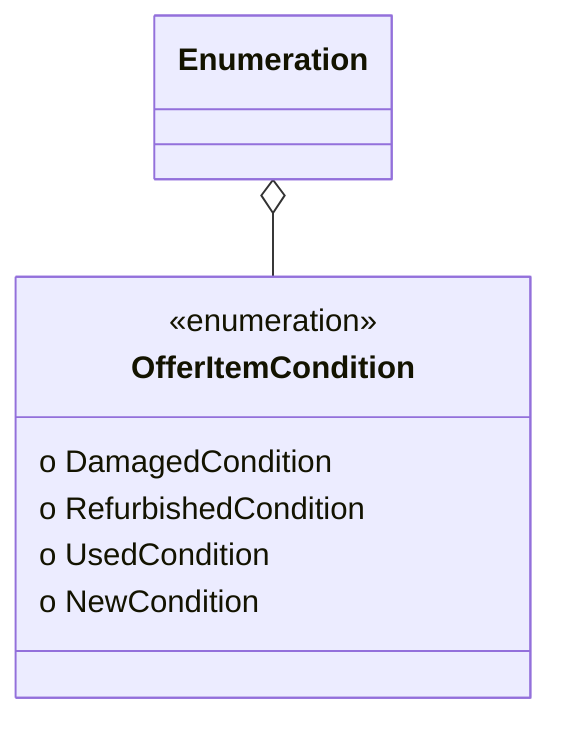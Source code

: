 classDiagram
Enumeration o-- OfferItemCondition
  class OfferItemCondition {
<<enumeration>>
  o DamagedCondition
  o RefurbishedCondition
  o UsedCondition
  o NewCondition
}
